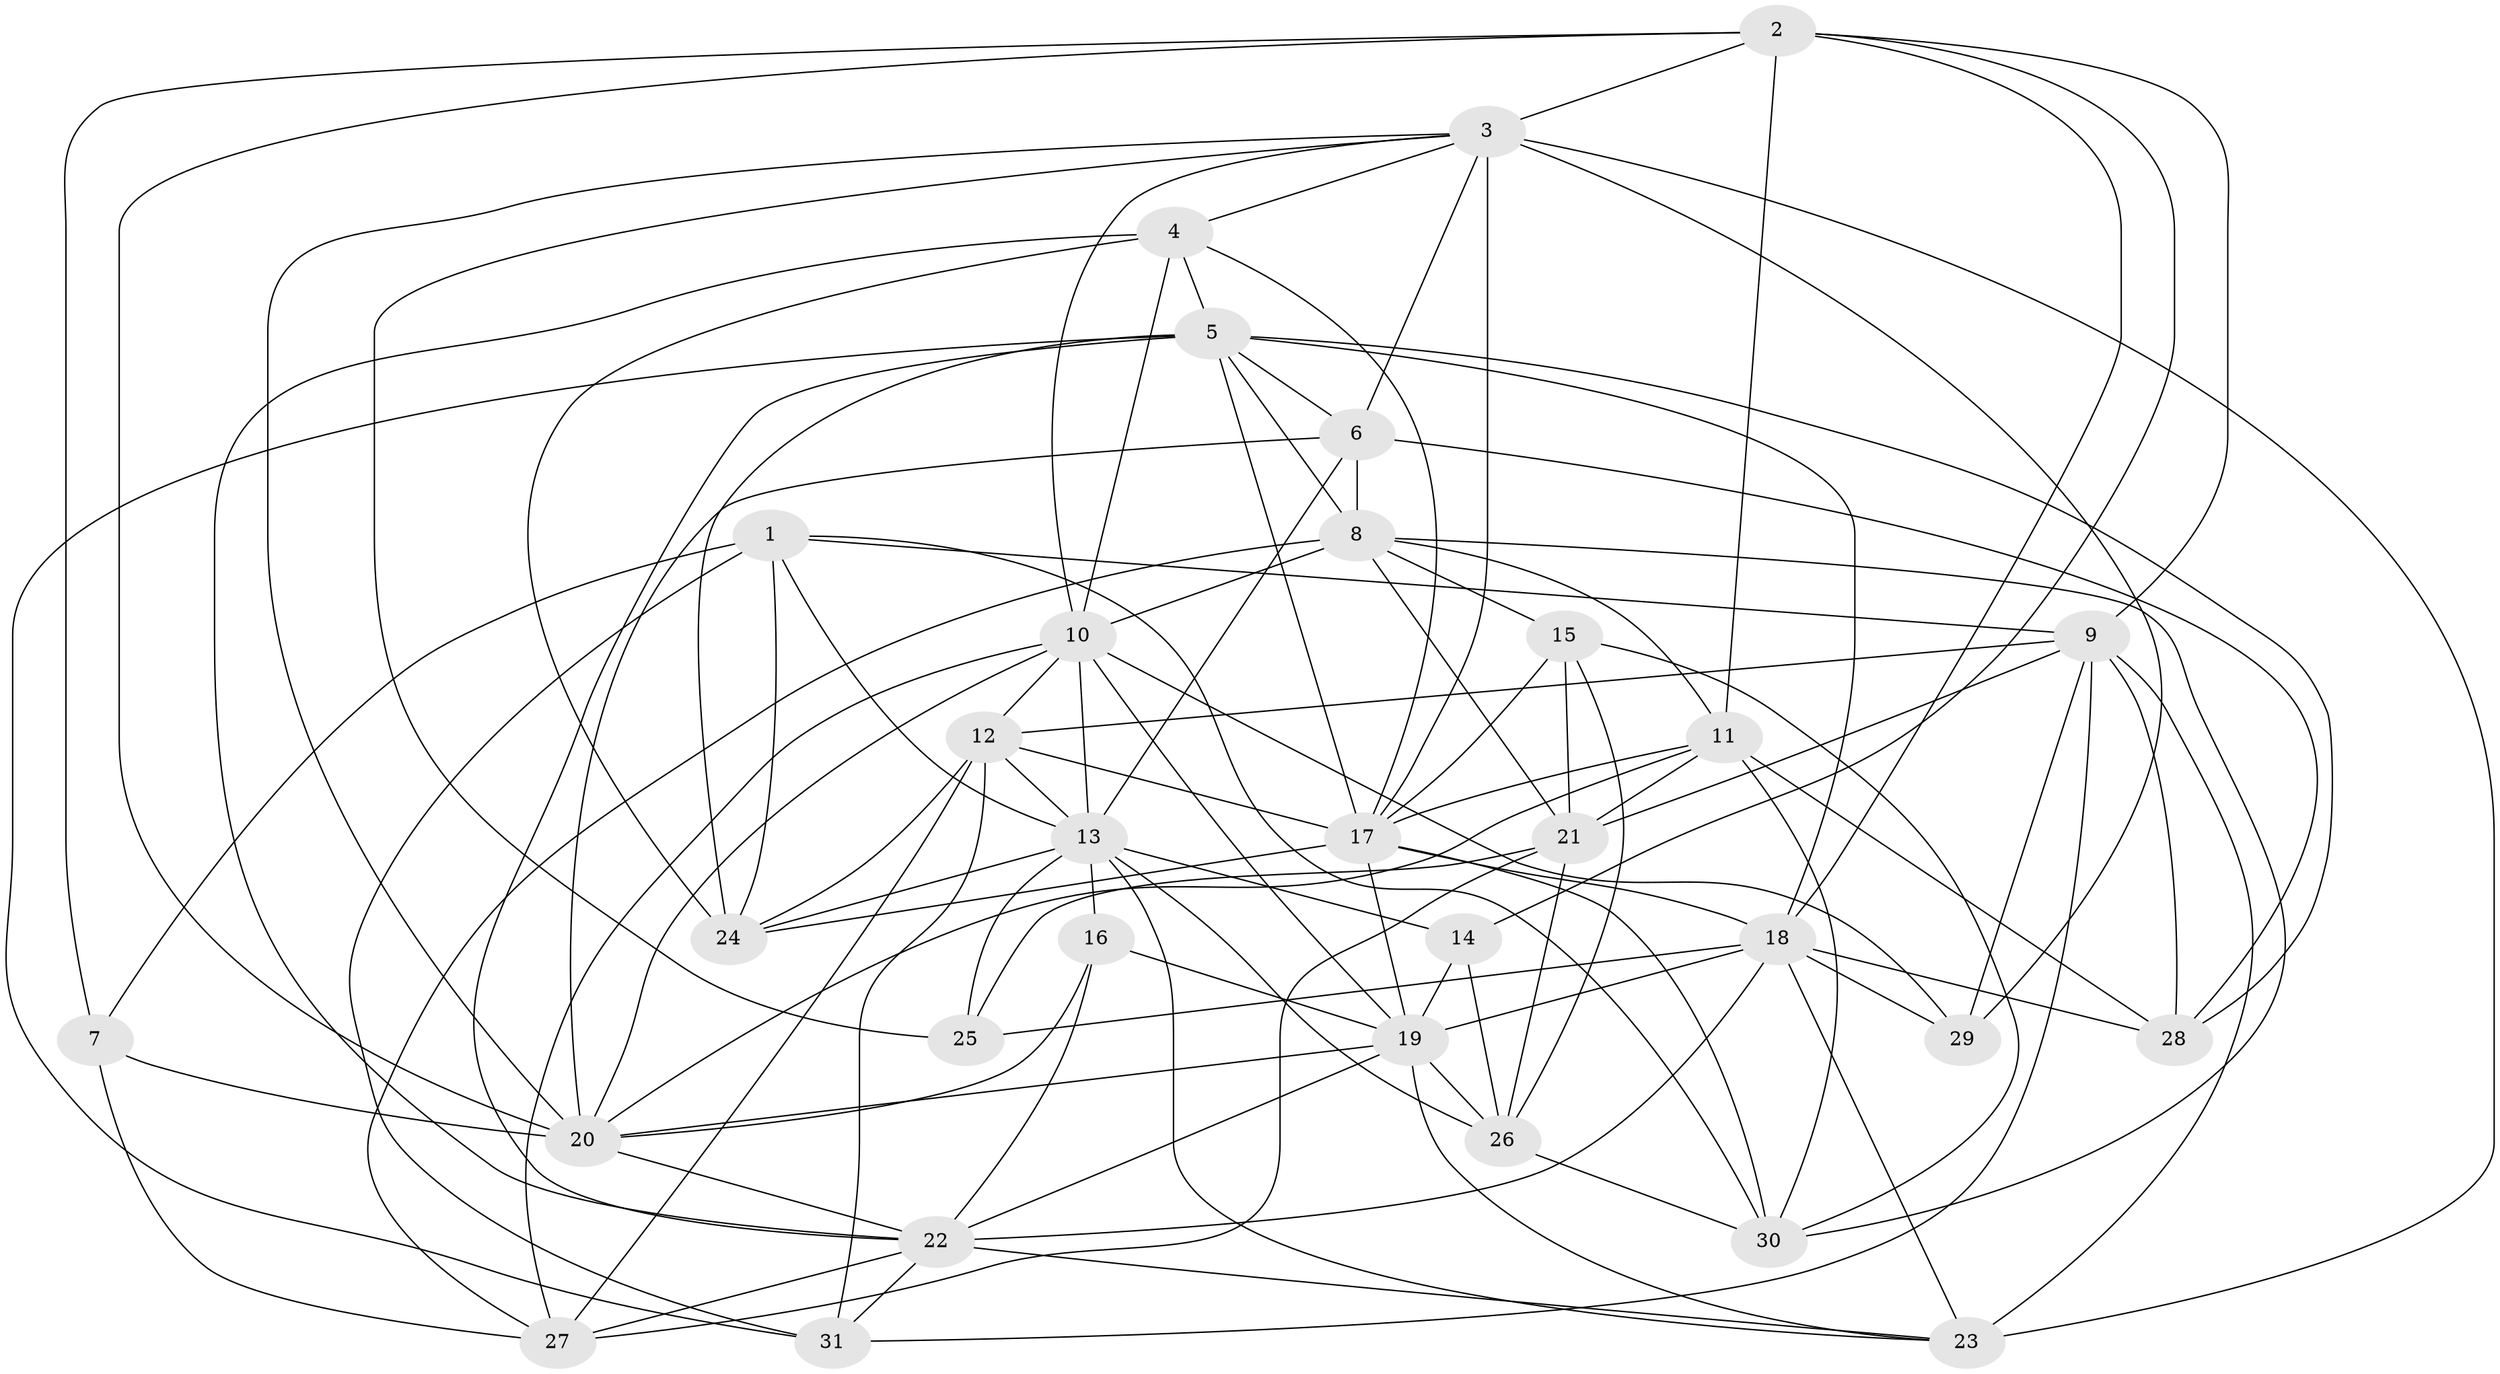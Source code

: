 // original degree distribution, {4: 1.0}
// Generated by graph-tools (version 1.1) at 2025/53/03/04/25 22:53:49]
// undirected, 31 vertices, 105 edges
graph export_dot {
  node [color=gray90,style=filled];
  1;
  2;
  3;
  4;
  5;
  6;
  7;
  8;
  9;
  10;
  11;
  12;
  13;
  14;
  15;
  16;
  17;
  18;
  19;
  20;
  21;
  22;
  23;
  24;
  25;
  26;
  27;
  28;
  29;
  30;
  31;
  1 -- 7 [weight=1.0];
  1 -- 9 [weight=2.0];
  1 -- 13 [weight=1.0];
  1 -- 24 [weight=1.0];
  1 -- 30 [weight=1.0];
  1 -- 31 [weight=2.0];
  2 -- 3 [weight=1.0];
  2 -- 7 [weight=2.0];
  2 -- 9 [weight=1.0];
  2 -- 11 [weight=1.0];
  2 -- 14 [weight=1.0];
  2 -- 18 [weight=1.0];
  2 -- 20 [weight=1.0];
  3 -- 4 [weight=1.0];
  3 -- 6 [weight=1.0];
  3 -- 10 [weight=1.0];
  3 -- 17 [weight=2.0];
  3 -- 20 [weight=1.0];
  3 -- 23 [weight=2.0];
  3 -- 25 [weight=1.0];
  3 -- 29 [weight=2.0];
  4 -- 5 [weight=2.0];
  4 -- 10 [weight=1.0];
  4 -- 17 [weight=1.0];
  4 -- 22 [weight=2.0];
  4 -- 24 [weight=1.0];
  5 -- 6 [weight=1.0];
  5 -- 8 [weight=1.0];
  5 -- 17 [weight=1.0];
  5 -- 18 [weight=1.0];
  5 -- 22 [weight=1.0];
  5 -- 24 [weight=1.0];
  5 -- 28 [weight=1.0];
  5 -- 31 [weight=1.0];
  6 -- 8 [weight=1.0];
  6 -- 13 [weight=1.0];
  6 -- 20 [weight=1.0];
  6 -- 28 [weight=1.0];
  7 -- 20 [weight=4.0];
  7 -- 27 [weight=1.0];
  8 -- 10 [weight=1.0];
  8 -- 11 [weight=2.0];
  8 -- 15 [weight=4.0];
  8 -- 21 [weight=1.0];
  8 -- 27 [weight=1.0];
  8 -- 30 [weight=1.0];
  9 -- 12 [weight=1.0];
  9 -- 21 [weight=1.0];
  9 -- 23 [weight=1.0];
  9 -- 28 [weight=3.0];
  9 -- 29 [weight=2.0];
  9 -- 31 [weight=1.0];
  10 -- 12 [weight=1.0];
  10 -- 13 [weight=1.0];
  10 -- 19 [weight=1.0];
  10 -- 20 [weight=1.0];
  10 -- 27 [weight=2.0];
  10 -- 29 [weight=3.0];
  11 -- 17 [weight=1.0];
  11 -- 20 [weight=1.0];
  11 -- 21 [weight=2.0];
  11 -- 28 [weight=1.0];
  11 -- 30 [weight=2.0];
  12 -- 13 [weight=1.0];
  12 -- 17 [weight=1.0];
  12 -- 24 [weight=1.0];
  12 -- 27 [weight=2.0];
  12 -- 31 [weight=1.0];
  13 -- 14 [weight=1.0];
  13 -- 16 [weight=1.0];
  13 -- 23 [weight=1.0];
  13 -- 24 [weight=1.0];
  13 -- 25 [weight=1.0];
  13 -- 26 [weight=1.0];
  14 -- 19 [weight=1.0];
  14 -- 26 [weight=1.0];
  15 -- 17 [weight=1.0];
  15 -- 21 [weight=1.0];
  15 -- 26 [weight=1.0];
  15 -- 30 [weight=1.0];
  16 -- 19 [weight=1.0];
  16 -- 20 [weight=1.0];
  16 -- 22 [weight=1.0];
  17 -- 18 [weight=1.0];
  17 -- 19 [weight=1.0];
  17 -- 24 [weight=1.0];
  17 -- 30 [weight=2.0];
  18 -- 19 [weight=2.0];
  18 -- 22 [weight=1.0];
  18 -- 23 [weight=2.0];
  18 -- 25 [weight=1.0];
  18 -- 28 [weight=2.0];
  18 -- 29 [weight=1.0];
  19 -- 20 [weight=1.0];
  19 -- 22 [weight=1.0];
  19 -- 23 [weight=1.0];
  19 -- 26 [weight=1.0];
  20 -- 22 [weight=1.0];
  21 -- 25 [weight=1.0];
  21 -- 26 [weight=1.0];
  21 -- 27 [weight=1.0];
  22 -- 23 [weight=1.0];
  22 -- 27 [weight=1.0];
  22 -- 31 [weight=1.0];
  26 -- 30 [weight=1.0];
}
